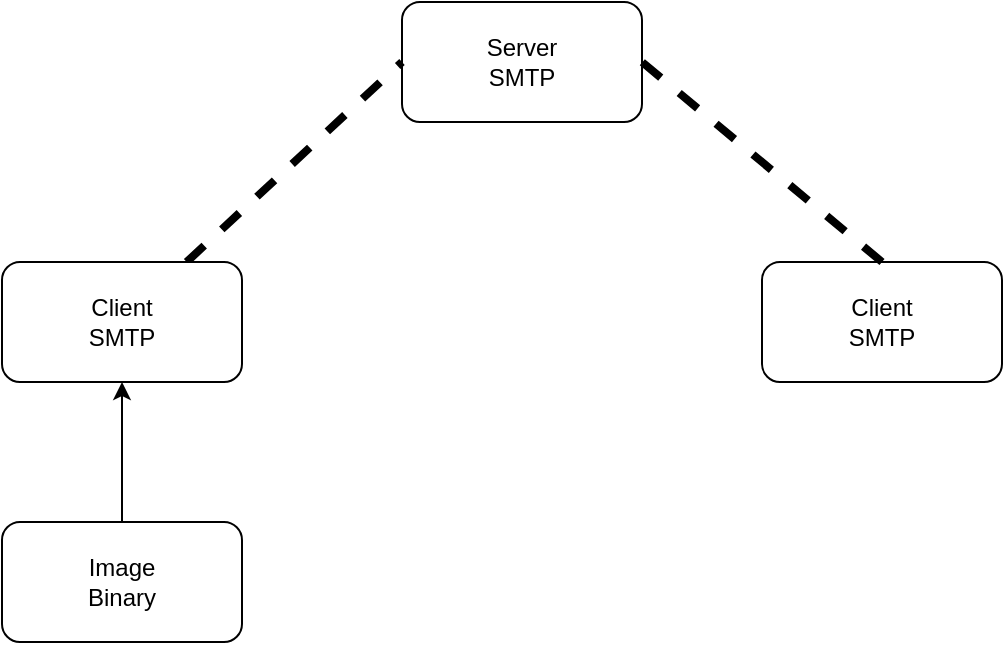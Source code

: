<mxfile version="24.8.4">
  <diagram name="Página-1" id="EMVcBe_j6mHVZaAjGRhh">
    <mxGraphModel dx="480" dy="872" grid="1" gridSize="10" guides="1" tooltips="1" connect="1" arrows="1" fold="1" page="1" pageScale="1" pageWidth="827" pageHeight="1169" math="0" shadow="0">
      <root>
        <mxCell id="0" />
        <mxCell id="1" parent="0" />
        <mxCell id="9mAFX8DV2YnmXoQF4fTw-1" value="Server&lt;div&gt;SMTP&lt;/div&gt;" style="rounded=1;whiteSpace=wrap;html=1;" vertex="1" parent="1">
          <mxGeometry x="270" y="80" width="120" height="60" as="geometry" />
        </mxCell>
        <mxCell id="9mAFX8DV2YnmXoQF4fTw-10" style="rounded=0;orthogonalLoop=1;jettySize=auto;html=1;entryX=0;entryY=0.5;entryDx=0;entryDy=0;dashed=1;strokeWidth=4;endArrow=none;endFill=0;" edge="1" parent="1" source="9mAFX8DV2YnmXoQF4fTw-2" target="9mAFX8DV2YnmXoQF4fTw-1">
          <mxGeometry relative="1" as="geometry" />
        </mxCell>
        <mxCell id="9mAFX8DV2YnmXoQF4fTw-2" value="Client&lt;br&gt;SMTP" style="rounded=1;whiteSpace=wrap;html=1;" vertex="1" parent="1">
          <mxGeometry x="70" y="210" width="120" height="60" as="geometry" />
        </mxCell>
        <mxCell id="9mAFX8DV2YnmXoQF4fTw-4" value="Client&lt;br&gt;SMTP" style="rounded=1;whiteSpace=wrap;html=1;" vertex="1" parent="1">
          <mxGeometry x="450" y="210" width="120" height="60" as="geometry" />
        </mxCell>
        <mxCell id="9mAFX8DV2YnmXoQF4fTw-6" style="edgeStyle=orthogonalEdgeStyle;rounded=0;orthogonalLoop=1;jettySize=auto;html=1;entryX=0.5;entryY=1;entryDx=0;entryDy=0;" edge="1" parent="1" source="9mAFX8DV2YnmXoQF4fTw-5" target="9mAFX8DV2YnmXoQF4fTw-2">
          <mxGeometry relative="1" as="geometry" />
        </mxCell>
        <mxCell id="9mAFX8DV2YnmXoQF4fTw-5" value="Image&lt;br&gt;Binary" style="rounded=1;whiteSpace=wrap;html=1;" vertex="1" parent="1">
          <mxGeometry x="70" y="340" width="120" height="60" as="geometry" />
        </mxCell>
        <mxCell id="9mAFX8DV2YnmXoQF4fTw-11" style="rounded=0;orthogonalLoop=1;jettySize=auto;html=1;entryX=1;entryY=0.5;entryDx=0;entryDy=0;dashed=1;strokeWidth=4;endArrow=none;endFill=0;exitX=0.5;exitY=0;exitDx=0;exitDy=0;" edge="1" parent="1" source="9mAFX8DV2YnmXoQF4fTw-4" target="9mAFX8DV2YnmXoQF4fTw-1">
          <mxGeometry relative="1" as="geometry">
            <mxPoint x="390" y="210" as="sourcePoint" />
            <mxPoint x="498" y="110" as="targetPoint" />
          </mxGeometry>
        </mxCell>
      </root>
    </mxGraphModel>
  </diagram>
</mxfile>
